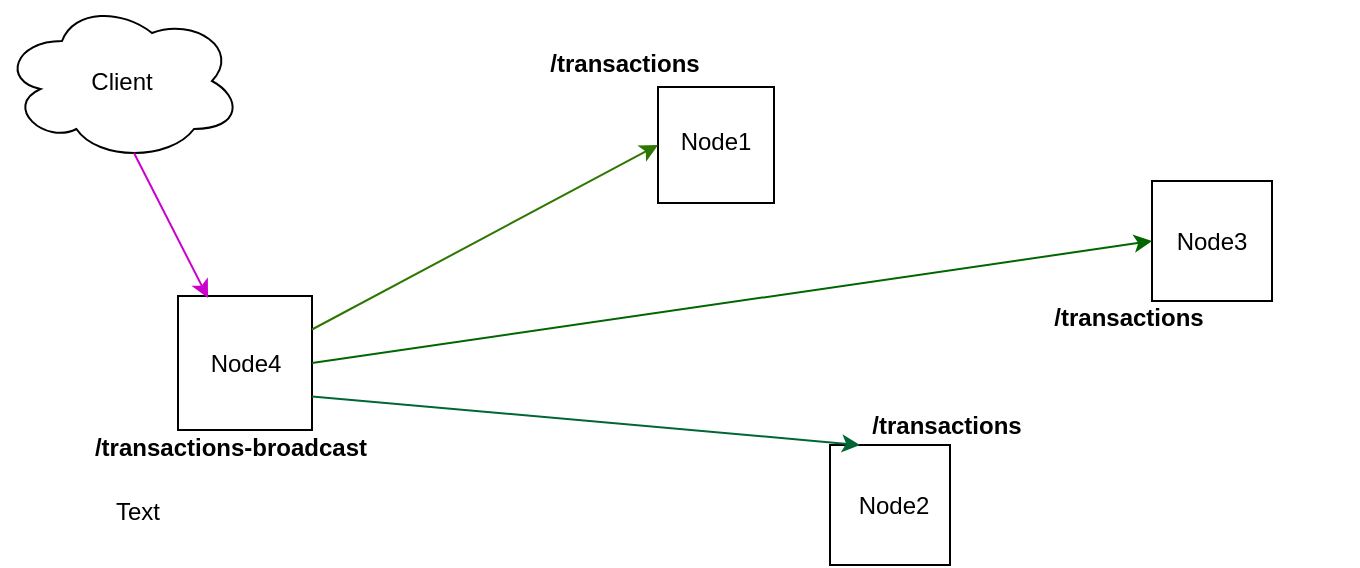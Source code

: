 <mxfile>
    <diagram id="F7SOhUU5rUyGvhqH2Awl" name="Page-1">
        <mxGraphModel dx="734" dy="328" grid="0" gridSize="10" guides="1" tooltips="1" connect="1" arrows="1" fold="1" page="1" pageScale="1" pageWidth="850" pageHeight="1100" background="#ffffff" math="0" shadow="0">
            <root>
                <mxCell id="0"/>
                <mxCell id="1" parent="0"/>
                <mxCell id="2" value="&lt;span style=&quot;color: rgba(0 , 0 , 0 , 0) ; font-family: monospace ; font-size: 0px&quot;&gt;node&lt;/span&gt;" style="whiteSpace=wrap;html=1;aspect=fixed;" vertex="1" parent="1">
                    <mxGeometry x="102" y="193" width="67" height="67" as="geometry"/>
                </mxCell>
                <mxCell id="3" value="" style="whiteSpace=wrap;html=1;aspect=fixed;" vertex="1" parent="1">
                    <mxGeometry x="342" y="88.5" width="58" height="58" as="geometry"/>
                </mxCell>
                <mxCell id="4" value="" style="whiteSpace=wrap;html=1;aspect=fixed;" vertex="1" parent="1">
                    <mxGeometry x="428" y="267.5" width="60" height="60" as="geometry"/>
                </mxCell>
                <mxCell id="5" value="&lt;span style=&quot;color: rgba(0 , 0 , 0 , 0) ; font-family: monospace ; font-size: 0px&quot;&gt;%3CmxGraphModel%3E%3Croot%3E%3CmxCell%20id%3D%220%22%2F%3E%3CmxCell%20id%3D%221%22%20parent%3D%220%22%2F%3E%3CmxCell%20id%3D%222%22%20value%3D%22%22%20style%3D%22whiteSpace%3Dwrap%3Bhtml%3D1%3Baspect%3Dfixed%3B%22%20vertex%3D%221%22%20parent%3D%221%22%3E%3CmxGeometry%20x%3D%22102%22%20y%3D%22142%22%20width%3D%2260%22%20height%3D%2260%22%20as%3D%22geometry%22%2F%3E%3C%2FmxCell%3E%3C%2Froot%3E%3C%2FmxGraphModel%3E&lt;/span&gt;" style="whiteSpace=wrap;html=1;aspect=fixed;" vertex="1" parent="1">
                    <mxGeometry x="589" y="135.5" width="60" height="60" as="geometry"/>
                </mxCell>
                <mxCell id="6" value="Node4" style="text;html=1;strokeColor=none;fillColor=none;align=center;verticalAlign=middle;whiteSpace=wrap;rounded=0;" vertex="1" parent="1">
                    <mxGeometry x="115.5" y="217" width="40" height="19" as="geometry"/>
                </mxCell>
                <mxCell id="7" value="Node1" style="text;html=1;strokeColor=none;fillColor=none;align=center;verticalAlign=middle;whiteSpace=wrap;rounded=0;" vertex="1" parent="1">
                    <mxGeometry x="351" y="106.5" width="40" height="19" as="geometry"/>
                </mxCell>
                <mxCell id="8" value="Node2" style="text;html=1;strokeColor=none;fillColor=none;align=center;verticalAlign=middle;whiteSpace=wrap;rounded=0;" vertex="1" parent="1">
                    <mxGeometry x="440" y="288" width="40" height="19" as="geometry"/>
                </mxCell>
                <mxCell id="9" value="Node3" style="text;html=1;strokeColor=none;fillColor=none;align=center;verticalAlign=middle;whiteSpace=wrap;rounded=0;" vertex="1" parent="1">
                    <mxGeometry x="599" y="156" width="40" height="19" as="geometry"/>
                </mxCell>
                <mxCell id="10" value="" style="endArrow=classic;html=1;entryX=0;entryY=0.5;entryDx=0;entryDy=0;fillColor=#60a917;strokeColor=#2D7600;exitX=1;exitY=0.25;exitDx=0;exitDy=0;" edge="1" parent="1" source="2" target="3">
                    <mxGeometry width="50" height="50" relative="1" as="geometry">
                        <mxPoint x="340" y="259.5" as="sourcePoint"/>
                        <mxPoint x="390" y="209.5" as="targetPoint"/>
                    </mxGeometry>
                </mxCell>
                <mxCell id="11" value="" style="endArrow=classic;html=1;entryX=0.25;entryY=0;entryDx=0;entryDy=0;fillColor=#d80073;exitX=1;exitY=0.75;exitDx=0;exitDy=0;strokeColor=#006633;" edge="1" parent="1" source="2" target="4">
                    <mxGeometry width="50" height="50" relative="1" as="geometry">
                        <mxPoint x="198" y="252.974" as="sourcePoint"/>
                        <mxPoint x="358" y="127.5" as="targetPoint"/>
                    </mxGeometry>
                </mxCell>
                <mxCell id="12" value="" style="endArrow=classic;html=1;entryX=0;entryY=0.5;entryDx=0;entryDy=0;fillColor=#d80073;exitX=1;exitY=0.5;exitDx=0;exitDy=0;strokeColor=#006600;" edge="1" parent="1" source="2" target="5">
                    <mxGeometry width="50" height="50" relative="1" as="geometry">
                        <mxPoint x="208" y="262.974" as="sourcePoint"/>
                        <mxPoint x="368" y="137.5" as="targetPoint"/>
                    </mxGeometry>
                </mxCell>
                <mxCell id="14" value="&lt;font color=&quot;#000000&quot;&gt;&lt;b&gt;/transactions&lt;/b&gt;&lt;/font&gt;" style="text;html=1;align=center;verticalAlign=middle;whiteSpace=wrap;rounded=0;rotation=0;" vertex="1" parent="1">
                    <mxGeometry x="211" y="53" width="229" height="48.5" as="geometry"/>
                </mxCell>
                <mxCell id="15" value="&lt;font color=&quot;#000000&quot;&gt;&lt;b&gt;/transactions-broadcast&lt;br&gt;&lt;br&gt;&lt;/b&gt;&lt;/font&gt;" style="text;html=1;align=center;verticalAlign=middle;whiteSpace=wrap;rounded=0;rotation=0;" vertex="1" parent="1">
                    <mxGeometry x="14" y="252" width="229" height="48.5" as="geometry"/>
                </mxCell>
                <mxCell id="18" value="Text" style="text;html=1;strokeColor=none;fillColor=none;align=center;verticalAlign=middle;whiteSpace=wrap;rounded=0;dashed=1;" vertex="1" parent="1">
                    <mxGeometry x="62" y="290.5" width="40" height="20" as="geometry"/>
                </mxCell>
                <mxCell id="19" value="Client" style="ellipse;shape=cloud;whiteSpace=wrap;html=1;" vertex="1" parent="1">
                    <mxGeometry x="14" y="45.5" width="120" height="80" as="geometry"/>
                </mxCell>
                <mxCell id="22" value="" style="endArrow=classic;html=1;entryX=0.224;entryY=0.015;entryDx=0;entryDy=0;fillColor=#60a917;exitX=0.55;exitY=0.95;exitDx=0;exitDy=0;exitPerimeter=0;strokeColor=#CC00CC;entryPerimeter=0;" edge="1" parent="1" source="19" target="2">
                    <mxGeometry width="50" height="50" relative="1" as="geometry">
                        <mxPoint x="22" y="173.25" as="sourcePoint"/>
                        <mxPoint x="195" y="81" as="targetPoint"/>
                    </mxGeometry>
                </mxCell>
                <mxCell id="23" value="&lt;font color=&quot;#000000&quot;&gt;&lt;b&gt;/transactions&lt;/b&gt;&lt;/font&gt;" style="text;html=1;align=center;verticalAlign=middle;whiteSpace=wrap;rounded=0;rotation=0;" vertex="1" parent="1">
                    <mxGeometry x="372" y="234" width="229" height="48.5" as="geometry"/>
                </mxCell>
                <mxCell id="26" value="&lt;font color=&quot;#000000&quot;&gt;&lt;b&gt;/transactions&lt;/b&gt;&lt;/font&gt;" style="text;html=1;align=center;verticalAlign=middle;whiteSpace=wrap;rounded=0;rotation=0;" vertex="1" parent="1">
                    <mxGeometry x="463" y="180" width="229" height="48.5" as="geometry"/>
                </mxCell>
            </root>
        </mxGraphModel>
    </diagram>
</mxfile>